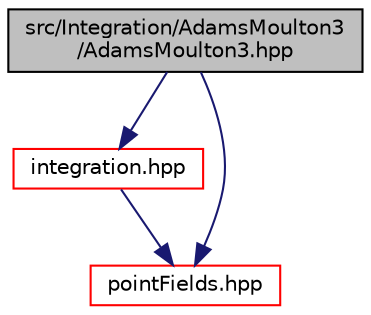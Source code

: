 digraph "src/Integration/AdamsMoulton3/AdamsMoulton3.hpp"
{
 // LATEX_PDF_SIZE
  edge [fontname="Helvetica",fontsize="10",labelfontname="Helvetica",labelfontsize="10"];
  node [fontname="Helvetica",fontsize="10",shape=record];
  Node1 [label="src/Integration/AdamsMoulton3\l/AdamsMoulton3.hpp",height=0.2,width=0.4,color="black", fillcolor="grey75", style="filled", fontcolor="black",tooltip=" "];
  Node1 -> Node2 [color="midnightblue",fontsize="10",style="solid",fontname="Helvetica"];
  Node2 [label="integration.hpp",height=0.2,width=0.4,color="red", fillcolor="white", style="filled",URL="$integration_8hpp.html",tooltip=" "];
  Node2 -> Node41 [color="midnightblue",fontsize="10",style="solid",fontname="Helvetica"];
  Node41 [label="pointFields.hpp",height=0.2,width=0.4,color="red", fillcolor="white", style="filled",URL="$pointFields_8hpp.html",tooltip=" "];
  Node1 -> Node41 [color="midnightblue",fontsize="10",style="solid",fontname="Helvetica"];
}
